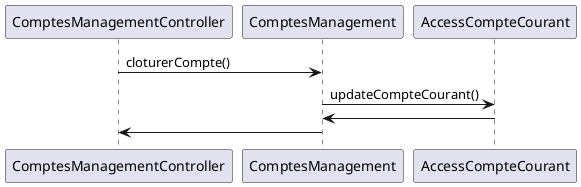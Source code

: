@startuml Cloturer un compte

ComptesManagementController -> ComptesManagement : cloturerCompte()
ComptesManagement -> AccessCompteCourant : updateCompteCourant()
AccessCompteCourant -> ComptesManagement
ComptesManagement -> ComptesManagementController

@enduml
